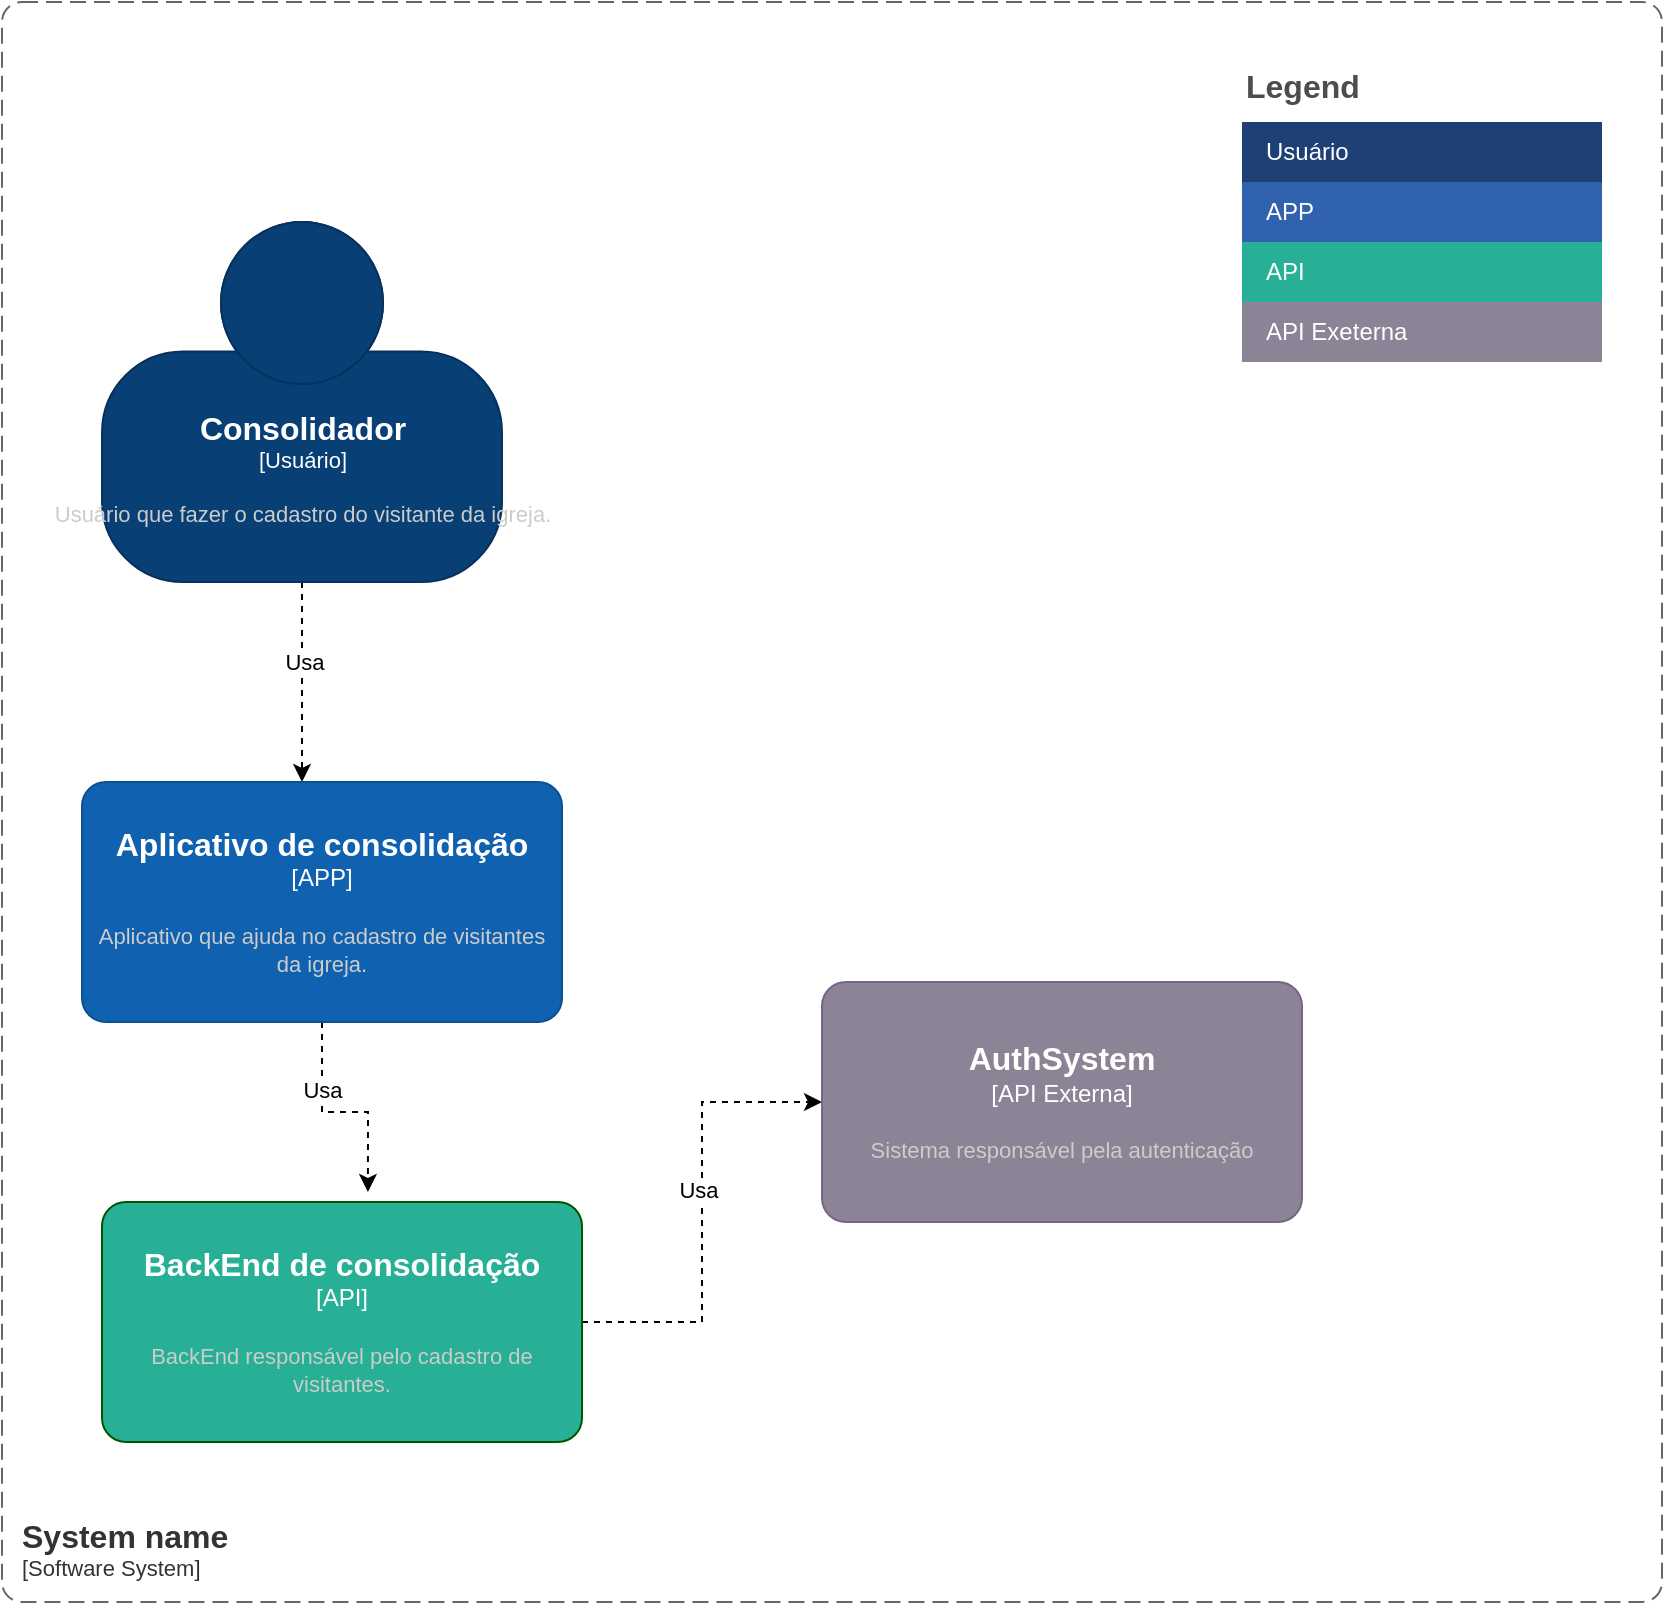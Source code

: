 <mxfile version="16.5.1" type="device" pages="4"><diagram id="rylgzm7PwE-VznXNgzWJ" name="Contexto"><mxGraphModel dx="1102" dy="905" grid="1" gridSize="10" guides="1" tooltips="1" connect="1" arrows="1" fold="1" page="1" pageScale="1" pageWidth="850" pageHeight="1100" math="0" shadow="0"><root><mxCell id="0"/><mxCell id="1" parent="0"/><mxCell id="0k0cP4csmWO4ft6VaCSS-13" style="edgeStyle=orthogonalEdgeStyle;rounded=0;orthogonalLoop=1;jettySize=auto;html=1;dashed=1;" edge="1" parent="1" source="0k0cP4csmWO4ft6VaCSS-1" target="0k0cP4csmWO4ft6VaCSS-10"><mxGeometry relative="1" as="geometry"><Array as="points"><mxPoint x="160" y="350"/><mxPoint x="160" y="350"/></Array></mxGeometry></mxCell><mxCell id="0k0cP4csmWO4ft6VaCSS-14" value="Usa" style="edgeLabel;html=1;align=center;verticalAlign=middle;resizable=0;points=[];" vertex="1" connectable="0" parent="0k0cP4csmWO4ft6VaCSS-13"><mxGeometry x="-0.2" y="1" relative="1" as="geometry"><mxPoint as="offset"/></mxGeometry></mxCell><object placeholders="1" c4Name="Consolidador" c4Type="Usuário" c4Description="Usuário que fazer o cadastro do visitante da igreja." label="&lt;font style=&quot;font-size: 16px&quot;&gt;&lt;b&gt;%c4Name%&lt;/b&gt;&lt;/font&gt;&lt;div&gt;[%c4Type%]&lt;/div&gt;&lt;br&gt;&lt;div&gt;&lt;font style=&quot;font-size: 11px&quot;&gt;&lt;font color=&quot;#cccccc&quot;&gt;%c4Description%&lt;/font&gt;&lt;/div&gt;" id="0k0cP4csmWO4ft6VaCSS-1"><mxCell style="html=1;fontSize=11;dashed=0;whitespace=wrap;fillColor=#083F75;strokeColor=#06315C;fontColor=#ffffff;shape=mxgraph.c4.person2;align=center;metaEdit=1;points=[[0.5,0,0],[1,0.5,0],[1,0.75,0],[0.75,1,0],[0.5,1,0],[0.25,1,0],[0,0.75,0],[0,0.5,0]];resizable=0;" vertex="1" parent="1"><mxGeometry x="60" y="120" width="200" height="180" as="geometry"/></mxCell></object><mxCell id="0k0cP4csmWO4ft6VaCSS-2" value="Legend" style="align=left;fontSize=16;fontStyle=1;strokeColor=none;fillColor=none;fontColor=#4D4D4D;spacingTop=-8;resizable=0;" vertex="1" parent="1"><mxGeometry x="630" y="40" width="180" height="30" as="geometry"/></mxCell><mxCell id="0k0cP4csmWO4ft6VaCSS-3" value="" style="shape=table;html=1;whiteSpace=wrap;startSize=0;container=1;collapsible=0;childLayout=tableLayout;fillColor=none;align=left;spacingLeft=10;strokeColor=none;rounded=1;arcSize=11;fontColor=#FFFFFF;resizable=0;points=[[0.25,0,0],[0.5,0,0],[0.75,0,0],[1,0.25,0],[1,0.5,0],[1,0.75,0],[0.75,1,0],[0.5,1,0],[0.25,1,0],[0,0.75,0],[0,0.5,0],[0,0.25,0]];" vertex="1" parent="1"><mxGeometry x="630" y="70" width="180" height="120" as="geometry"/></mxCell><mxCell id="0k0cP4csmWO4ft6VaCSS-4" value="Usuário" style="shape=partialRectangle;html=1;whiteSpace=wrap;connectable=0;fillColor=#1E4074;top=0;left=0;bottom=0;right=0;overflow=hidden;pointerEvents=1;align=left;spacingLeft=10;strokeColor=none;fontColor=#FFFFFF;" vertex="1" parent="0k0cP4csmWO4ft6VaCSS-3"><mxGeometry width="180" height="30" as="geometry"/></mxCell><mxCell id="0k0cP4csmWO4ft6VaCSS-5" value="APP" style="shape=partialRectangle;html=1;whiteSpace=wrap;connectable=0;fillColor=#3162AF;top=0;left=0;bottom=0;right=0;overflow=hidden;pointerEvents=1;align=left;spacingLeft=10;fontColor=#FFFFFF;" vertex="1" parent="0k0cP4csmWO4ft6VaCSS-3"><mxGeometry y="30" width="180" height="30" as="geometry"/></mxCell><mxCell id="0k0cP4csmWO4ft6VaCSS-6" value="API&lt;br&gt;" style="shape=partialRectangle;html=1;whiteSpace=wrap;connectable=0;fillColor=#27B095;top=0;left=0;bottom=0;right=0;overflow=hidden;pointerEvents=1;align=left;spacingLeft=10;fontColor=#FFFFFF;" vertex="1" parent="0k0cP4csmWO4ft6VaCSS-3"><mxGeometry y="60" width="180" height="30" as="geometry"/></mxCell><mxCell id="0k0cP4csmWO4ft6VaCSS-9" value="API Exeterna" style="shape=partialRectangle;html=1;whiteSpace=wrap;connectable=0;fillColor=#8B8496;top=0;left=0;bottom=0;right=0;overflow=hidden;pointerEvents=1;align=left;spacingLeft=10;fontColor=#FFFFFF;" vertex="1" parent="0k0cP4csmWO4ft6VaCSS-3"><mxGeometry y="90" width="180" height="30" as="geometry"/></mxCell><mxCell id="0k0cP4csmWO4ft6VaCSS-15" style="edgeStyle=orthogonalEdgeStyle;rounded=0;orthogonalLoop=1;jettySize=auto;html=1;entryX=0.554;entryY=-0.042;entryDx=0;entryDy=0;entryPerimeter=0;dashed=1;" edge="1" parent="1" source="0k0cP4csmWO4ft6VaCSS-10" target="0k0cP4csmWO4ft6VaCSS-11"><mxGeometry relative="1" as="geometry"/></mxCell><mxCell id="0k0cP4csmWO4ft6VaCSS-16" value="Usa" style="edgeLabel;html=1;align=center;verticalAlign=middle;resizable=0;points=[];" vertex="1" connectable="0" parent="0k0cP4csmWO4ft6VaCSS-15"><mxGeometry x="-0.37" relative="1" as="geometry"><mxPoint as="offset"/></mxGeometry></mxCell><object placeholders="1" c4Name="Aplicativo de consolidação" c4Type="APP" c4Description="Aplicativo que ajuda no cadastro de visitantes da igreja." label="&lt;font style=&quot;font-size: 16px&quot;&gt;&lt;b&gt;%c4Name%&lt;/b&gt;&lt;/font&gt;&lt;div&gt;[%c4Type%]&lt;/div&gt;&lt;br&gt;&lt;div&gt;&lt;font style=&quot;font-size: 11px&quot;&gt;&lt;font color=&quot;#cccccc&quot;&gt;%c4Description%&lt;/font&gt;&lt;/div&gt;" id="0k0cP4csmWO4ft6VaCSS-10"><mxCell style="rounded=1;whiteSpace=wrap;html=1;labelBackgroundColor=none;fillColor=#1061B0;fontColor=#ffffff;align=center;arcSize=10;strokeColor=#0D5091;metaEdit=1;resizable=0;points=[[0.25,0,0],[0.5,0,0],[0.75,0,0],[1,0.25,0],[1,0.5,0],[1,0.75,0],[0.75,1,0],[0.5,1,0],[0.25,1,0],[0,0.75,0],[0,0.5,0],[0,0.25,0]];" vertex="1" parent="1"><mxGeometry x="50" y="400" width="240" height="120" as="geometry"/></mxCell></object><mxCell id="0k0cP4csmWO4ft6VaCSS-17" style="edgeStyle=orthogonalEdgeStyle;rounded=0;orthogonalLoop=1;jettySize=auto;html=1;dashed=1;" edge="1" parent="1" source="0k0cP4csmWO4ft6VaCSS-11" target="0k0cP4csmWO4ft6VaCSS-12"><mxGeometry relative="1" as="geometry"/></mxCell><mxCell id="0k0cP4csmWO4ft6VaCSS-18" value="Usa" style="edgeLabel;html=1;align=center;verticalAlign=middle;resizable=0;points=[];" vertex="1" connectable="0" parent="0k0cP4csmWO4ft6VaCSS-17"><mxGeometry x="0.096" y="2" relative="1" as="geometry"><mxPoint as="offset"/></mxGeometry></mxCell><object placeholders="1" c4Name="BackEnd de consolidação" c4Type="API" c4Description="BackEnd responsável pelo cadastro de visitantes." label="&lt;font style=&quot;font-size: 16px&quot;&gt;&lt;b&gt;%c4Name%&lt;/b&gt;&lt;/font&gt;&lt;div&gt;[%c4Type%]&lt;/div&gt;&lt;br&gt;&lt;div&gt;&lt;font style=&quot;font-size: 11px&quot;&gt;&lt;font color=&quot;#cccccc&quot;&gt;%c4Description%&lt;/font&gt;&lt;/div&gt;" link="data:page/id,IoheTLPv0tNT8aHJzLQh" id="0k0cP4csmWO4ft6VaCSS-11"><mxCell style="rounded=1;whiteSpace=wrap;html=1;labelBackgroundColor=none;fillColor=#27B095;align=center;arcSize=10;strokeColor=#005700;metaEdit=1;resizable=0;points=[[0.25,0,0],[0.5,0,0],[0.75,0,0],[1,0.25,0],[1,0.5,0],[1,0.75,0],[0.75,1,0],[0.5,1,0],[0.25,1,0],[0,0.75,0],[0,0.5,0],[0,0.25,0]];fontColor=#ffffff;" vertex="1" parent="1"><mxGeometry x="60" y="610" width="240" height="120" as="geometry"/></mxCell></object><object placeholders="1" c4Name="AuthSystem" c4Type="API Externa" c4Description="Sistema responsável pela autenticação" label="&lt;font style=&quot;font-size: 16px&quot;&gt;&lt;b&gt;%c4Name%&lt;/b&gt;&lt;/font&gt;&lt;div&gt;[%c4Type%]&lt;/div&gt;&lt;br&gt;&lt;div&gt;&lt;font style=&quot;font-size: 11px&quot;&gt;&lt;font color=&quot;#cccccc&quot;&gt;%c4Description%&lt;/font&gt;&lt;/div&gt;" id="0k0cP4csmWO4ft6VaCSS-12"><mxCell style="rounded=1;whiteSpace=wrap;html=1;labelBackgroundColor=none;fillColor=#8C8496;fontColor=#ffffff;align=center;arcSize=10;strokeColor=#736782;metaEdit=1;resizable=0;points=[[0.25,0,0],[0.5,0,0],[0.75,0,0],[1,0.25,0],[1,0.5,0],[1,0.75,0],[0.75,1,0],[0.5,1,0],[0.25,1,0],[0,0.75,0],[0,0.5,0],[0,0.25,0]];" vertex="1" parent="1"><mxGeometry x="420" y="500" width="240" height="120" as="geometry"/></mxCell></object><object placeholders="1" c4Name="System name" c4Type="SystemScopeBoundary" c4Application="Software System" label="&lt;font style=&quot;font-size: 16px&quot;&gt;&lt;b&gt;&lt;div style=&quot;text-align: left&quot;&gt;%c4Name%&lt;/div&gt;&lt;/b&gt;&lt;/font&gt;&lt;div style=&quot;text-align: left&quot;&gt;[%c4Application%]&lt;/div&gt;" id="0k0cP4csmWO4ft6VaCSS-19"><mxCell style="rounded=1;fontSize=11;whiteSpace=wrap;html=1;dashed=1;arcSize=20;fillColor=none;strokeColor=#666666;fontColor=#333333;labelBackgroundColor=none;align=left;verticalAlign=bottom;labelBorderColor=none;spacingTop=0;spacing=10;dashPattern=8 4;metaEdit=1;rotatable=0;perimeter=rectanglePerimeter;noLabel=0;labelPadding=0;allowArrows=0;connectable=0;expand=0;recursiveResize=0;editable=1;pointerEvents=0;absoluteArcSize=1;points=[[0.25,0,0],[0.5,0,0],[0.75,0,0],[1,0.25,0],[1,0.5,0],[1,0.75,0],[0.75,1,0],[0.5,1,0],[0.25,1,0],[0,0.75,0],[0,0.5,0],[0,0.25,0]];" vertex="1" parent="1"><mxGeometry x="10" y="10" width="830" height="800" as="geometry"/></mxCell></object></root></mxGraphModel></diagram><diagram id="IoheTLPv0tNT8aHJzLQh" name="Container"><mxGraphModel dx="1102" dy="905" grid="1" gridSize="10" guides="1" tooltips="1" connect="1" arrows="1" fold="1" page="1" pageScale="1" pageWidth="850" pageHeight="1100" math="0" shadow="0"><root><mxCell id="0OeSWeLiSRRhqGUIAsRo-0"/><mxCell id="0OeSWeLiSRRhqGUIAsRo-1" parent="0OeSWeLiSRRhqGUIAsRo-0"/><object placeholders="1" c4Type="DB" c4Container="Container " c4Technology="PostgreSQL" c4Description="Base de dados responsável por cadastrar visitantes" label="&lt;font style=&quot;font-size: 16px&quot;&gt;&lt;b&gt;%c4Type%&lt;/font&gt;&lt;div&gt;[%c4Container%:&amp;nbsp;%c4Technology%]&lt;/div&gt;&lt;br&gt;&lt;div&gt;&lt;font style=&quot;font-size: 11px&quot;&gt;&lt;font color=&quot;#E6E6E6&quot;&gt;%c4Description%&lt;/font&gt;&lt;/div&gt;" id="RON1g18EfEr9EQaB2d6Y-0"><mxCell style="shape=cylinder3;size=15;whiteSpace=wrap;html=1;boundedLbl=1;rounded=0;labelBackgroundColor=none;fillColor=#7CBEF1;fontSize=12;fontColor=#ffffff;align=center;strokeColor=#0E7DAD;metaEdit=1;points=[[0.5,0,0],[1,0.25,0],[1,0.5,0],[1,0.75,0],[0.5,1,0],[0,0.75,0],[0,0.5,0],[0,0.25,0]];resizable=0;" vertex="1" parent="0OeSWeLiSRRhqGUIAsRo-1"><mxGeometry x="60" y="680" width="240" height="120" as="geometry"/></mxCell></object><object placeholders="1" c4Name="API de autenticacação" c4Type="API Externa" c4Technology="SpringBoot" c4Description="API responsável pelo controle de usuários" label="&lt;font style=&quot;font-size: 16px&quot;&gt;&lt;b&gt;%c4Name%&lt;/b&gt;&lt;/font&gt;&lt;div&gt;[%c4Type%: %c4Technology%]&lt;/div&gt;&lt;br&gt;&lt;div&gt;&lt;font style=&quot;font-size: 11px&quot;&gt;&lt;font color=&quot;#E6E6E6&quot;&gt;%c4Description%&lt;/font&gt;&lt;/div&gt;" id="RON1g18EfEr9EQaB2d6Y-1"><mxCell style="rounded=1;whiteSpace=wrap;html=1;fontSize=11;labelBackgroundColor=none;fillColor=#6B6477;fontColor=#ffffff;align=center;arcSize=10;strokeColor=#0E7DAD;metaEdit=1;resizable=0;points=[[0.25,0,0],[0.5,0,0],[0.75,0,0],[1,0.25,0],[1,0.5,0],[1,0.75,0],[0.75,1,0],[0.5,1,0],[0.25,1,0],[0,0.75,0],[0,0.5,0],[0,0.25,0]];" vertex="1" parent="0OeSWeLiSRRhqGUIAsRo-1"><mxGeometry x="425" y="680" width="240" height="120" as="geometry"/></mxCell></object><mxCell id="RON1g18EfEr9EQaB2d6Y-5" style="edgeStyle=orthogonalEdgeStyle;rounded=0;orthogonalLoop=1;jettySize=auto;html=1;dashed=1;" edge="1" parent="0OeSWeLiSRRhqGUIAsRo-1" source="RON1g18EfEr9EQaB2d6Y-2" target="RON1g18EfEr9EQaB2d6Y-3"><mxGeometry relative="1" as="geometry"/></mxCell><mxCell id="RON1g18EfEr9EQaB2d6Y-6" value="Acessa" style="edgeLabel;html=1;align=center;verticalAlign=middle;resizable=0;points=[];" vertex="1" connectable="0" parent="RON1g18EfEr9EQaB2d6Y-5"><mxGeometry x="-0.102" y="3" relative="1" as="geometry"><mxPoint y="1" as="offset"/></mxGeometry></mxCell><object placeholders="1" c4Name="Consolidador" c4Type="Usuário" c4Description="Pessoa que faz o cadastro de visitantes." label="&lt;font style=&quot;font-size: 16px&quot;&gt;&lt;b&gt;%c4Name%&lt;/b&gt;&lt;/font&gt;&lt;div&gt;[%c4Type%]&lt;/div&gt;&lt;br&gt;&lt;div&gt;&lt;font style=&quot;font-size: 11px&quot;&gt;&lt;font color=&quot;#cccccc&quot;&gt;%c4Description%&lt;/font&gt;&lt;/div&gt;" id="RON1g18EfEr9EQaB2d6Y-2"><mxCell style="html=1;fontSize=11;dashed=0;whitespace=wrap;fillColor=#083F75;strokeColor=#06315C;fontColor=#ffffff;shape=mxgraph.c4.person2;align=center;metaEdit=1;points=[[0.5,0,0],[1,0.5,0],[1,0.75,0],[0.75,1,0],[0.5,1,0],[0.25,1,0],[0,0.75,0],[0,0.5,0]];resizable=0;" vertex="1" parent="0OeSWeLiSRRhqGUIAsRo-1"><mxGeometry x="30" y="20" width="200" height="180" as="geometry"/></mxCell></object><mxCell id="RON1g18EfEr9EQaB2d6Y-7" style="edgeStyle=orthogonalEdgeStyle;rounded=0;orthogonalLoop=1;jettySize=auto;html=1;dashed=1;" edge="1" parent="0OeSWeLiSRRhqGUIAsRo-1" source="RON1g18EfEr9EQaB2d6Y-3" target="RON1g18EfEr9EQaB2d6Y-4"><mxGeometry relative="1" as="geometry"/></mxCell><mxCell id="RON1g18EfEr9EQaB2d6Y-8" value="HTTP REST (JSON)" style="edgeLabel;html=1;align=center;verticalAlign=middle;resizable=0;points=[];" vertex="1" connectable="0" parent="RON1g18EfEr9EQaB2d6Y-7"><mxGeometry x="-0.19" y="2" relative="1" as="geometry"><mxPoint as="offset"/></mxGeometry></mxCell><object placeholders="1" c4Type="APP" c4Container="Container " c4Technology="ReactNative" c4Description="Applcativo responsável pelo cadastro" label="&lt;font style=&quot;font-size: 16px&quot;&gt;&lt;b&gt;%c4Type%&lt;/font&gt;&lt;div&gt;[%c4Container%:&amp;nbsp;%c4Technology%]&lt;/div&gt;&lt;br&gt;&lt;div&gt;&lt;font style=&quot;font-size: 11px&quot;&gt;&lt;font color=&quot;#E6E6E6&quot;&gt;%c4Description%&lt;/font&gt;&lt;/div&gt;" id="RON1g18EfEr9EQaB2d6Y-3"><mxCell style="shape=mxgraph.c4.webBrowserContainer;whiteSpace=wrap;html=1;boundedLbl=1;rounded=0;labelBackgroundColor=none;fillColor=#3162AF;fontSize=12;fontColor=#ffffff;align=center;strokeColor=#0E7DAD;metaEdit=1;points=[[0.5,0,0],[1,0.25,0],[1,0.5,0],[1,0.75,0],[0.5,1,0],[0,0.75,0],[0,0.5,0],[0,0.25,0]];resizable=0;" vertex="1" parent="0OeSWeLiSRRhqGUIAsRo-1"><mxGeometry x="340" y="180" width="240" height="160" as="geometry"/></mxCell></object><mxCell id="RON1g18EfEr9EQaB2d6Y-9" style="edgeStyle=orthogonalEdgeStyle;rounded=0;orthogonalLoop=1;jettySize=auto;html=1;dashed=1;" edge="1" parent="0OeSWeLiSRRhqGUIAsRo-1" source="RON1g18EfEr9EQaB2d6Y-4" target="RON1g18EfEr9EQaB2d6Y-0"><mxGeometry relative="1" as="geometry"/></mxCell><mxCell id="RON1g18EfEr9EQaB2d6Y-10" value="Spring Data" style="edgeLabel;html=1;align=center;verticalAlign=middle;resizable=0;points=[];" vertex="1" connectable="0" parent="RON1g18EfEr9EQaB2d6Y-9"><mxGeometry x="-0.136" relative="1" as="geometry"><mxPoint as="offset"/></mxGeometry></mxCell><mxCell id="RON1g18EfEr9EQaB2d6Y-11" style="edgeStyle=orthogonalEdgeStyle;rounded=0;orthogonalLoop=1;jettySize=auto;html=1;dashed=1;" edge="1" parent="0OeSWeLiSRRhqGUIAsRo-1" source="RON1g18EfEr9EQaB2d6Y-4" target="RON1g18EfEr9EQaB2d6Y-1"><mxGeometry relative="1" as="geometry"/></mxCell><mxCell id="RON1g18EfEr9EQaB2d6Y-12" value="HTTP REST(JSON)" style="edgeLabel;html=1;align=center;verticalAlign=middle;resizable=0;points=[];" vertex="1" connectable="0" parent="RON1g18EfEr9EQaB2d6Y-11"><mxGeometry x="0.08" y="1" relative="1" as="geometry"><mxPoint as="offset"/></mxGeometry></mxCell><object placeholders="1" c4Name="API de consolidação" c4Type="API" c4Technology="SpringBoot" c4Description="API de interface do backend" label="&lt;font style=&quot;font-size: 16px&quot;&gt;&lt;b&gt;%c4Name%&lt;/b&gt;&lt;/font&gt;&lt;div&gt;[%c4Type%: %c4Technology%]&lt;/div&gt;&lt;br&gt;&lt;div&gt;&lt;font style=&quot;font-size: 11px&quot;&gt;&lt;font color=&quot;#E6E6E6&quot;&gt;%c4Description%&lt;/font&gt;&lt;/div&gt;" id="RON1g18EfEr9EQaB2d6Y-4"><mxCell style="rounded=1;whiteSpace=wrap;html=1;fontSize=11;labelBackgroundColor=none;fillColor=#D052D9;fontColor=#ffffff;align=center;arcSize=10;strokeColor=#0E7DAD;metaEdit=1;resizable=0;points=[[0.25,0,0],[0.5,0,0],[0.75,0,0],[1,0.25,0],[1,0.5,0],[1,0.75,0],[0.75,1,0],[0.5,1,0],[0.25,1,0],[0,0.75,0],[0,0.5,0],[0,0.25,0]];" vertex="1" parent="0OeSWeLiSRRhqGUIAsRo-1"><mxGeometry x="500" y="440" width="240" height="120" as="geometry"/></mxCell></object><mxCell id="EX3STO4yZjFv2IRXJO9e-0" value="Legend" style="align=left;fontSize=16;fontStyle=1;strokeColor=none;fillColor=none;fontColor=#4D4D4D;spacingTop=-8;resizable=0;" vertex="1" parent="0OeSWeLiSRRhqGUIAsRo-1"><mxGeometry x="630" y="40" width="180" height="30" as="geometry"/></mxCell><mxCell id="EX3STO4yZjFv2IRXJO9e-1" value="" style="shape=table;html=1;whiteSpace=wrap;startSize=0;container=1;collapsible=0;childLayout=tableLayout;fillColor=#D052D9;align=left;spacingLeft=10;strokeColor=#36393d;rounded=1;arcSize=11;resizable=0;points=[[0.25,0,0],[0.5,0,0],[0.75,0,0],[1,0.25,0],[1,0.5,0],[1,0.75,0],[0.75,1,0],[0.5,1,0],[0.25,1,0],[0,0.75,0],[0,0.5,0],[0,0.25,0]];" vertex="1" parent="0OeSWeLiSRRhqGUIAsRo-1"><mxGeometry x="630" y="70" width="180" height="150" as="geometry"/></mxCell><mxCell id="EX3STO4yZjFv2IRXJO9e-2" value="Usuário" style="shape=partialRectangle;html=1;whiteSpace=wrap;connectable=0;fillColor=#1E4074;top=0;left=0;bottom=0;right=0;overflow=hidden;pointerEvents=1;align=left;spacingLeft=10;strokeColor=none;fontColor=#FFFFFF;" vertex="1" parent="EX3STO4yZjFv2IRXJO9e-1"><mxGeometry width="180" height="30" as="geometry"/></mxCell><mxCell id="EX3STO4yZjFv2IRXJO9e-3" value="APP" style="shape=partialRectangle;html=1;whiteSpace=wrap;connectable=0;fillColor=#3162AF;top=0;left=0;bottom=0;right=0;overflow=hidden;pointerEvents=1;align=left;spacingLeft=10;fontColor=#FFFFFF;" vertex="1" parent="EX3STO4yZjFv2IRXJO9e-1"><mxGeometry y="30" width="180" height="30" as="geometry"/></mxCell><mxCell id="EX3STO4yZjFv2IRXJO9e-4" value="API" style="shape=partialRectangle;html=1;whiteSpace=wrap;connectable=0;fillColor=#D052D9;top=0;left=0;bottom=0;right=0;overflow=hidden;pointerEvents=1;align=left;spacingLeft=10;fontColor=#FFFFFF;" vertex="1" parent="EX3STO4yZjFv2IRXJO9e-1"><mxGeometry y="60" width="180" height="30" as="geometry"/></mxCell><mxCell id="EX3STO4yZjFv2IRXJO9e-5" value="DB" style="shape=partialRectangle;html=1;whiteSpace=wrap;connectable=0;fillColor=#7CBEF1;top=0;left=0;bottom=0;right=0;overflow=hidden;pointerEvents=1;align=left;spacingLeft=10;fontColor=#FFFFFF;" vertex="1" parent="EX3STO4yZjFv2IRXJO9e-1"><mxGeometry y="90" width="180" height="30" as="geometry"/></mxCell><mxCell id="EX3STO4yZjFv2IRXJO9e-6" value="API Externa" style="shape=partialRectangle;html=1;whiteSpace=wrap;connectable=0;fillColor=#6B6477;top=0;left=0;bottom=0;right=0;overflow=hidden;pointerEvents=1;align=left;spacingLeft=10;fontColor=#FFFFFF;" vertex="1" parent="EX3STO4yZjFv2IRXJO9e-1"><mxGeometry y="120" width="180" height="30" as="geometry"/></mxCell></root></mxGraphModel></diagram><diagram id="Egqy98X58mhzZimRraJR" name="Componente"><mxGraphModel dx="1102" dy="905" grid="1" gridSize="10" guides="1" tooltips="1" connect="1" arrows="1" fold="1" page="1" pageScale="1" pageWidth="850" pageHeight="1100" math="0" shadow="0"><root><mxCell id="8VkOUk927FCp0QR3MgrI-0"/><mxCell id="8VkOUk927FCp0QR3MgrI-1" parent="8VkOUk927FCp0QR3MgrI-0"/><mxCell id="ScCNdOdYwnIT0D-Xa_vT-6" style="edgeStyle=orthogonalEdgeStyle;rounded=0;orthogonalLoop=1;jettySize=auto;html=1;dashed=1;" edge="1" parent="8VkOUk927FCp0QR3MgrI-1" source="ScCNdOdYwnIT0D-Xa_vT-1" target="ScCNdOdYwnIT0D-Xa_vT-2"><mxGeometry relative="1" as="geometry"/></mxCell><UserObject label="Contrato" link="data:page/id,ODGGr_9BN-hZzS6zUUEj" id="ScCNdOdYwnIT0D-Xa_vT-11"><mxCell style="edgeLabel;html=1;align=center;verticalAlign=middle;resizable=0;points=[];" vertex="1" connectable="0" parent="ScCNdOdYwnIT0D-Xa_vT-6"><mxGeometry x="0.092" y="1" relative="1" as="geometry"><mxPoint as="offset"/></mxGeometry></mxCell></UserObject><object placeholders="1" c4Name="Aplicativo" c4Type="APP" c4Technology="React Native" c4Description="Cadastro" label="&lt;font style=&quot;font-size: 16px&quot;&gt;&lt;b&gt;%c4Name%&lt;/b&gt;&lt;/font&gt;&lt;div&gt;[%c4Type%: %c4Technology%]&lt;/div&gt;&lt;br&gt;&lt;div&gt;&lt;font style=&quot;font-size: 11px&quot;&gt;&lt;font color=&quot;#E6E6E6&quot;&gt;%c4Description%&lt;/font&gt;&lt;/div&gt;" id="ScCNdOdYwnIT0D-Xa_vT-1"><mxCell style="rounded=1;whiteSpace=wrap;html=1;fontSize=11;labelBackgroundColor=none;fillColor=#23A2D9;fontColor=#ffffff;align=center;arcSize=10;strokeColor=#0E7DAD;metaEdit=1;resizable=0;points=[[0.25,0,0],[0.5,0,0],[0.75,0,0],[1,0.25,0],[1,0.5,0],[1,0.75,0],[0.75,1,0],[0.5,1,0],[0.25,1,0],[0,0.75,0],[0,0.5,0],[0,0.25,0]];" vertex="1" parent="8VkOUk927FCp0QR3MgrI-1"><mxGeometry x="30" y="220" width="240" height="120" as="geometry"/></mxCell></object><mxCell id="ScCNdOdYwnIT0D-Xa_vT-7" style="edgeStyle=orthogonalEdgeStyle;rounded=0;orthogonalLoop=1;jettySize=auto;html=1;dashed=1;" edge="1" parent="8VkOUk927FCp0QR3MgrI-1" source="ScCNdOdYwnIT0D-Xa_vT-2" target="ScCNdOdYwnIT0D-Xa_vT-3"><mxGeometry relative="1" as="geometry"/></mxCell><object placeholders="1" c4Name="CadastrarVisitanteController" c4Type="Component" c4Technology="Spring Rest" c4Description="Responsável por receber a requisição /visitante" label="&lt;font style=&quot;font-size: 16px&quot;&gt;&lt;b&gt;%c4Name%&lt;/b&gt;&lt;/font&gt;&lt;div&gt;[%c4Type%: %c4Technology%]&lt;/div&gt;&lt;br&gt;&lt;div&gt;&lt;font style=&quot;font-size: 11px&quot;&gt;%c4Description%&lt;/font&gt;&lt;/div&gt;" id="ScCNdOdYwnIT0D-Xa_vT-2"><mxCell style="rounded=1;whiteSpace=wrap;html=1;labelBackgroundColor=none;fillColor=#63BEF2;fontColor=#ffffff;align=center;arcSize=6;strokeColor=#2086C9;metaEdit=1;resizable=0;points=[[0.25,0,0],[0.5,0,0],[0.75,0,0],[1,0.25,0],[1,0.5,0],[1,0.75,0],[0.75,1,0],[0.5,1,0],[0.25,1,0],[0,0.75,0],[0,0.5,0],[0,0.25,0]];" vertex="1" parent="8VkOUk927FCp0QR3MgrI-1"><mxGeometry x="460" y="320" width="240" height="120" as="geometry"/></mxCell></object><mxCell id="ScCNdOdYwnIT0D-Xa_vT-8" style="edgeStyle=orthogonalEdgeStyle;rounded=0;orthogonalLoop=1;jettySize=auto;html=1;dashed=1;" edge="1" parent="8VkOUk927FCp0QR3MgrI-1" source="ScCNdOdYwnIT0D-Xa_vT-3" target="ScCNdOdYwnIT0D-Xa_vT-4"><mxGeometry relative="1" as="geometry"/></mxCell><object placeholders="1" c4Name="VisitanteCadastroService" c4Type="Component" c4Technology="Spring Service" c4Description="É a service responsável pelas regra de negócio de cadastro de visitante" label="&lt;font style=&quot;font-size: 16px&quot;&gt;&lt;b&gt;%c4Name%&lt;/b&gt;&lt;/font&gt;&lt;div&gt;[%c4Type%: %c4Technology%]&lt;/div&gt;&lt;br&gt;&lt;div&gt;&lt;font style=&quot;font-size: 11px&quot;&gt;%c4Description%&lt;/font&gt;&lt;/div&gt;" id="ScCNdOdYwnIT0D-Xa_vT-3"><mxCell style="rounded=1;whiteSpace=wrap;html=1;labelBackgroundColor=none;fillColor=#63BEF2;fontColor=#ffffff;align=center;arcSize=6;strokeColor=#2086C9;metaEdit=1;resizable=0;points=[[0.25,0,0],[0.5,0,0],[0.75,0,0],[1,0.25,0],[1,0.5,0],[1,0.75,0],[0.75,1,0],[0.5,1,0],[0.25,1,0],[0,0.75,0],[0,0.5,0],[0,0.25,0]];" vertex="1" parent="8VkOUk927FCp0QR3MgrI-1"><mxGeometry x="460" y="570" width="240" height="120" as="geometry"/></mxCell></object><mxCell id="ScCNdOdYwnIT0D-Xa_vT-10" style="edgeStyle=orthogonalEdgeStyle;rounded=0;orthogonalLoop=1;jettySize=auto;html=1;entryX=0;entryY=0.5;entryDx=0;entryDy=0;entryPerimeter=0;dashed=1;" edge="1" parent="8VkOUk927FCp0QR3MgrI-1" source="ScCNdOdYwnIT0D-Xa_vT-4" target="ScCNdOdYwnIT0D-Xa_vT-5"><mxGeometry relative="1" as="geometry"/></mxCell><object placeholders="1" c4Name="VisitanteRepository" c4Type="Component" c4Technology="Spring Data" c4Description="Responsável pelo cadastro de vistantes." label="&lt;font style=&quot;font-size: 16px&quot;&gt;&lt;b&gt;%c4Name%&lt;/b&gt;&lt;/font&gt;&lt;div&gt;[%c4Type%: %c4Technology%]&lt;/div&gt;&lt;br&gt;&lt;div&gt;&lt;font style=&quot;font-size: 11px&quot;&gt;%c4Description%&lt;/font&gt;&lt;/div&gt;" id="ScCNdOdYwnIT0D-Xa_vT-4"><mxCell style="rounded=1;whiteSpace=wrap;html=1;labelBackgroundColor=none;fillColor=#63BEF2;fontColor=#ffffff;align=center;arcSize=6;strokeColor=#2086C9;metaEdit=1;resizable=0;points=[[0.25,0,0],[0.5,0,0],[0.75,0,0],[1,0.25,0],[1,0.5,0],[1,0.75,0],[0.75,1,0],[0.5,1,0],[0.25,1,0],[0,0.75,0],[0,0.5,0],[0,0.25,0]];" vertex="1" parent="8VkOUk927FCp0QR3MgrI-1"><mxGeometry x="60" y="520" width="240" height="120" as="geometry"/></mxCell></object><object placeholders="1" c4Type="BD" c4Container="BD" c4Technology="PostgreSQL" c4Description="Armazenar visitantes" label="&lt;font style=&quot;font-size: 16px&quot;&gt;&lt;b&gt;%c4Type%&lt;/font&gt;&lt;div&gt;[%c4Container%:&amp;nbsp;%c4Technology%]&lt;/div&gt;&lt;br&gt;&lt;div&gt;&lt;font style=&quot;font-size: 11px&quot;&gt;&lt;font color=&quot;#E6E6E6&quot;&gt;%c4Description%&lt;/font&gt;&lt;/div&gt;" id="ScCNdOdYwnIT0D-Xa_vT-5"><mxCell style="shape=cylinder3;size=15;whiteSpace=wrap;html=1;boundedLbl=1;rounded=0;labelBackgroundColor=none;fillColor=#23A2D9;fontSize=12;fontColor=#ffffff;align=center;strokeColor=#0E7DAD;metaEdit=1;points=[[0.5,0,0],[1,0.25,0],[1,0.5,0],[1,0.75,0],[0.5,1,0],[0,0.75,0],[0,0.5,0],[0,0.25,0]];resizable=0;" vertex="1" parent="8VkOUk927FCp0QR3MgrI-1"><mxGeometry x="270" y="820" width="240" height="120" as="geometry"/></mxCell></object></root></mxGraphModel></diagram><diagram id="ODGGr_9BN-hZzS6zUUEj" name="Contrato"><mxGraphModel dx="1102" dy="905" grid="1" gridSize="10" guides="1" tooltips="1" connect="1" arrows="1" fold="1" page="1" pageScale="1" pageWidth="850" pageHeight="1100" math="0" shadow="0"><root><mxCell id="zX6FynH5aYnoHwWzdo5E-0"/><mxCell id="zX6FynH5aYnoHwWzdo5E-1" parent="zX6FynH5aYnoHwWzdo5E-0"/><mxCell id="zX6FynH5aYnoHwWzdo5E-2" value="Request&lt;br&gt;{&lt;br&gt;&quot;nome&quot;: &quot;Rafael Barros&quot;,&lt;br&gt;&quot;idade&quot;: 33&lt;br&gt;}&amp;nbsp;" style="text;html=1;strokeColor=none;fillColor=none;align=center;verticalAlign=middle;whiteSpace=wrap;rounded=0;" vertex="1" parent="zX6FynH5aYnoHwWzdo5E-1"><mxGeometry x="300" y="80" width="270" height="170" as="geometry"/></mxCell></root></mxGraphModel></diagram></mxfile>